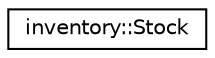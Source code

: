 digraph "Gráfico de Hierarquia de Classes"
{
  edge [fontname="Helvetica",fontsize="10",labelfontname="Helvetica",labelfontsize="10"];
  node [fontname="Helvetica",fontsize="10",shape=record];
  rankdir="LR";
  Node0 [label="inventory::Stock",height=0.2,width=0.4,color="black", fillcolor="white", style="filled",URL="$classinventory_1_1Stock.html",tooltip="Classe para gerenciamento do estoque da loja. "];
}
